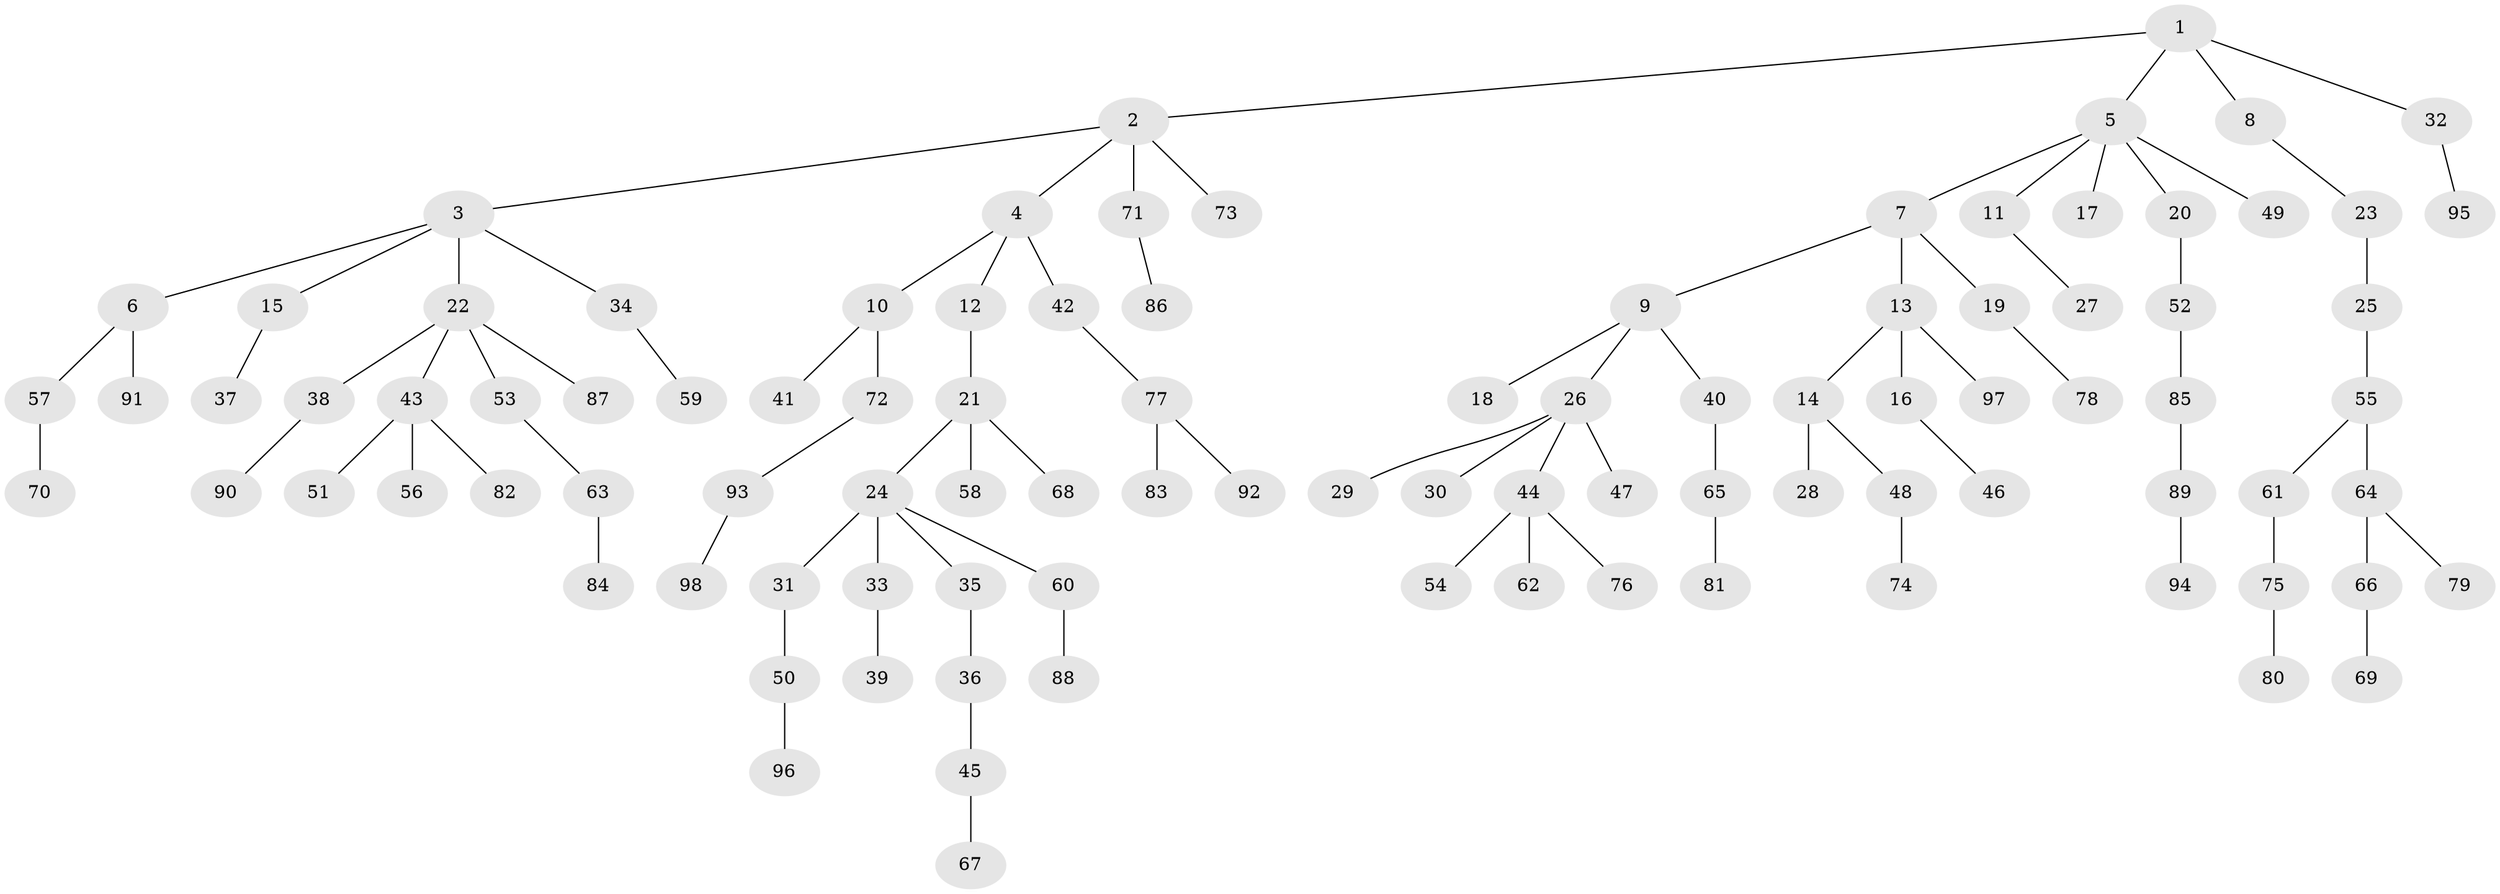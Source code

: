 // coarse degree distribution, {4: 0.046153846153846156, 5: 0.07692307692307693, 8: 0.015384615384615385, 2: 0.23076923076923078, 1: 0.5692307692307692, 7: 0.015384615384615385, 3: 0.046153846153846156}
// Generated by graph-tools (version 1.1) at 2025/52/02/27/25 19:52:13]
// undirected, 98 vertices, 97 edges
graph export_dot {
graph [start="1"]
  node [color=gray90,style=filled];
  1;
  2;
  3;
  4;
  5;
  6;
  7;
  8;
  9;
  10;
  11;
  12;
  13;
  14;
  15;
  16;
  17;
  18;
  19;
  20;
  21;
  22;
  23;
  24;
  25;
  26;
  27;
  28;
  29;
  30;
  31;
  32;
  33;
  34;
  35;
  36;
  37;
  38;
  39;
  40;
  41;
  42;
  43;
  44;
  45;
  46;
  47;
  48;
  49;
  50;
  51;
  52;
  53;
  54;
  55;
  56;
  57;
  58;
  59;
  60;
  61;
  62;
  63;
  64;
  65;
  66;
  67;
  68;
  69;
  70;
  71;
  72;
  73;
  74;
  75;
  76;
  77;
  78;
  79;
  80;
  81;
  82;
  83;
  84;
  85;
  86;
  87;
  88;
  89;
  90;
  91;
  92;
  93;
  94;
  95;
  96;
  97;
  98;
  1 -- 2;
  1 -- 5;
  1 -- 8;
  1 -- 32;
  2 -- 3;
  2 -- 4;
  2 -- 71;
  2 -- 73;
  3 -- 6;
  3 -- 15;
  3 -- 22;
  3 -- 34;
  4 -- 10;
  4 -- 12;
  4 -- 42;
  5 -- 7;
  5 -- 11;
  5 -- 17;
  5 -- 20;
  5 -- 49;
  6 -- 57;
  6 -- 91;
  7 -- 9;
  7 -- 13;
  7 -- 19;
  8 -- 23;
  9 -- 18;
  9 -- 26;
  9 -- 40;
  10 -- 41;
  10 -- 72;
  11 -- 27;
  12 -- 21;
  13 -- 14;
  13 -- 16;
  13 -- 97;
  14 -- 28;
  14 -- 48;
  15 -- 37;
  16 -- 46;
  19 -- 78;
  20 -- 52;
  21 -- 24;
  21 -- 58;
  21 -- 68;
  22 -- 38;
  22 -- 43;
  22 -- 53;
  22 -- 87;
  23 -- 25;
  24 -- 31;
  24 -- 33;
  24 -- 35;
  24 -- 60;
  25 -- 55;
  26 -- 29;
  26 -- 30;
  26 -- 44;
  26 -- 47;
  31 -- 50;
  32 -- 95;
  33 -- 39;
  34 -- 59;
  35 -- 36;
  36 -- 45;
  38 -- 90;
  40 -- 65;
  42 -- 77;
  43 -- 51;
  43 -- 56;
  43 -- 82;
  44 -- 54;
  44 -- 62;
  44 -- 76;
  45 -- 67;
  48 -- 74;
  50 -- 96;
  52 -- 85;
  53 -- 63;
  55 -- 61;
  55 -- 64;
  57 -- 70;
  60 -- 88;
  61 -- 75;
  63 -- 84;
  64 -- 66;
  64 -- 79;
  65 -- 81;
  66 -- 69;
  71 -- 86;
  72 -- 93;
  75 -- 80;
  77 -- 83;
  77 -- 92;
  85 -- 89;
  89 -- 94;
  93 -- 98;
}
